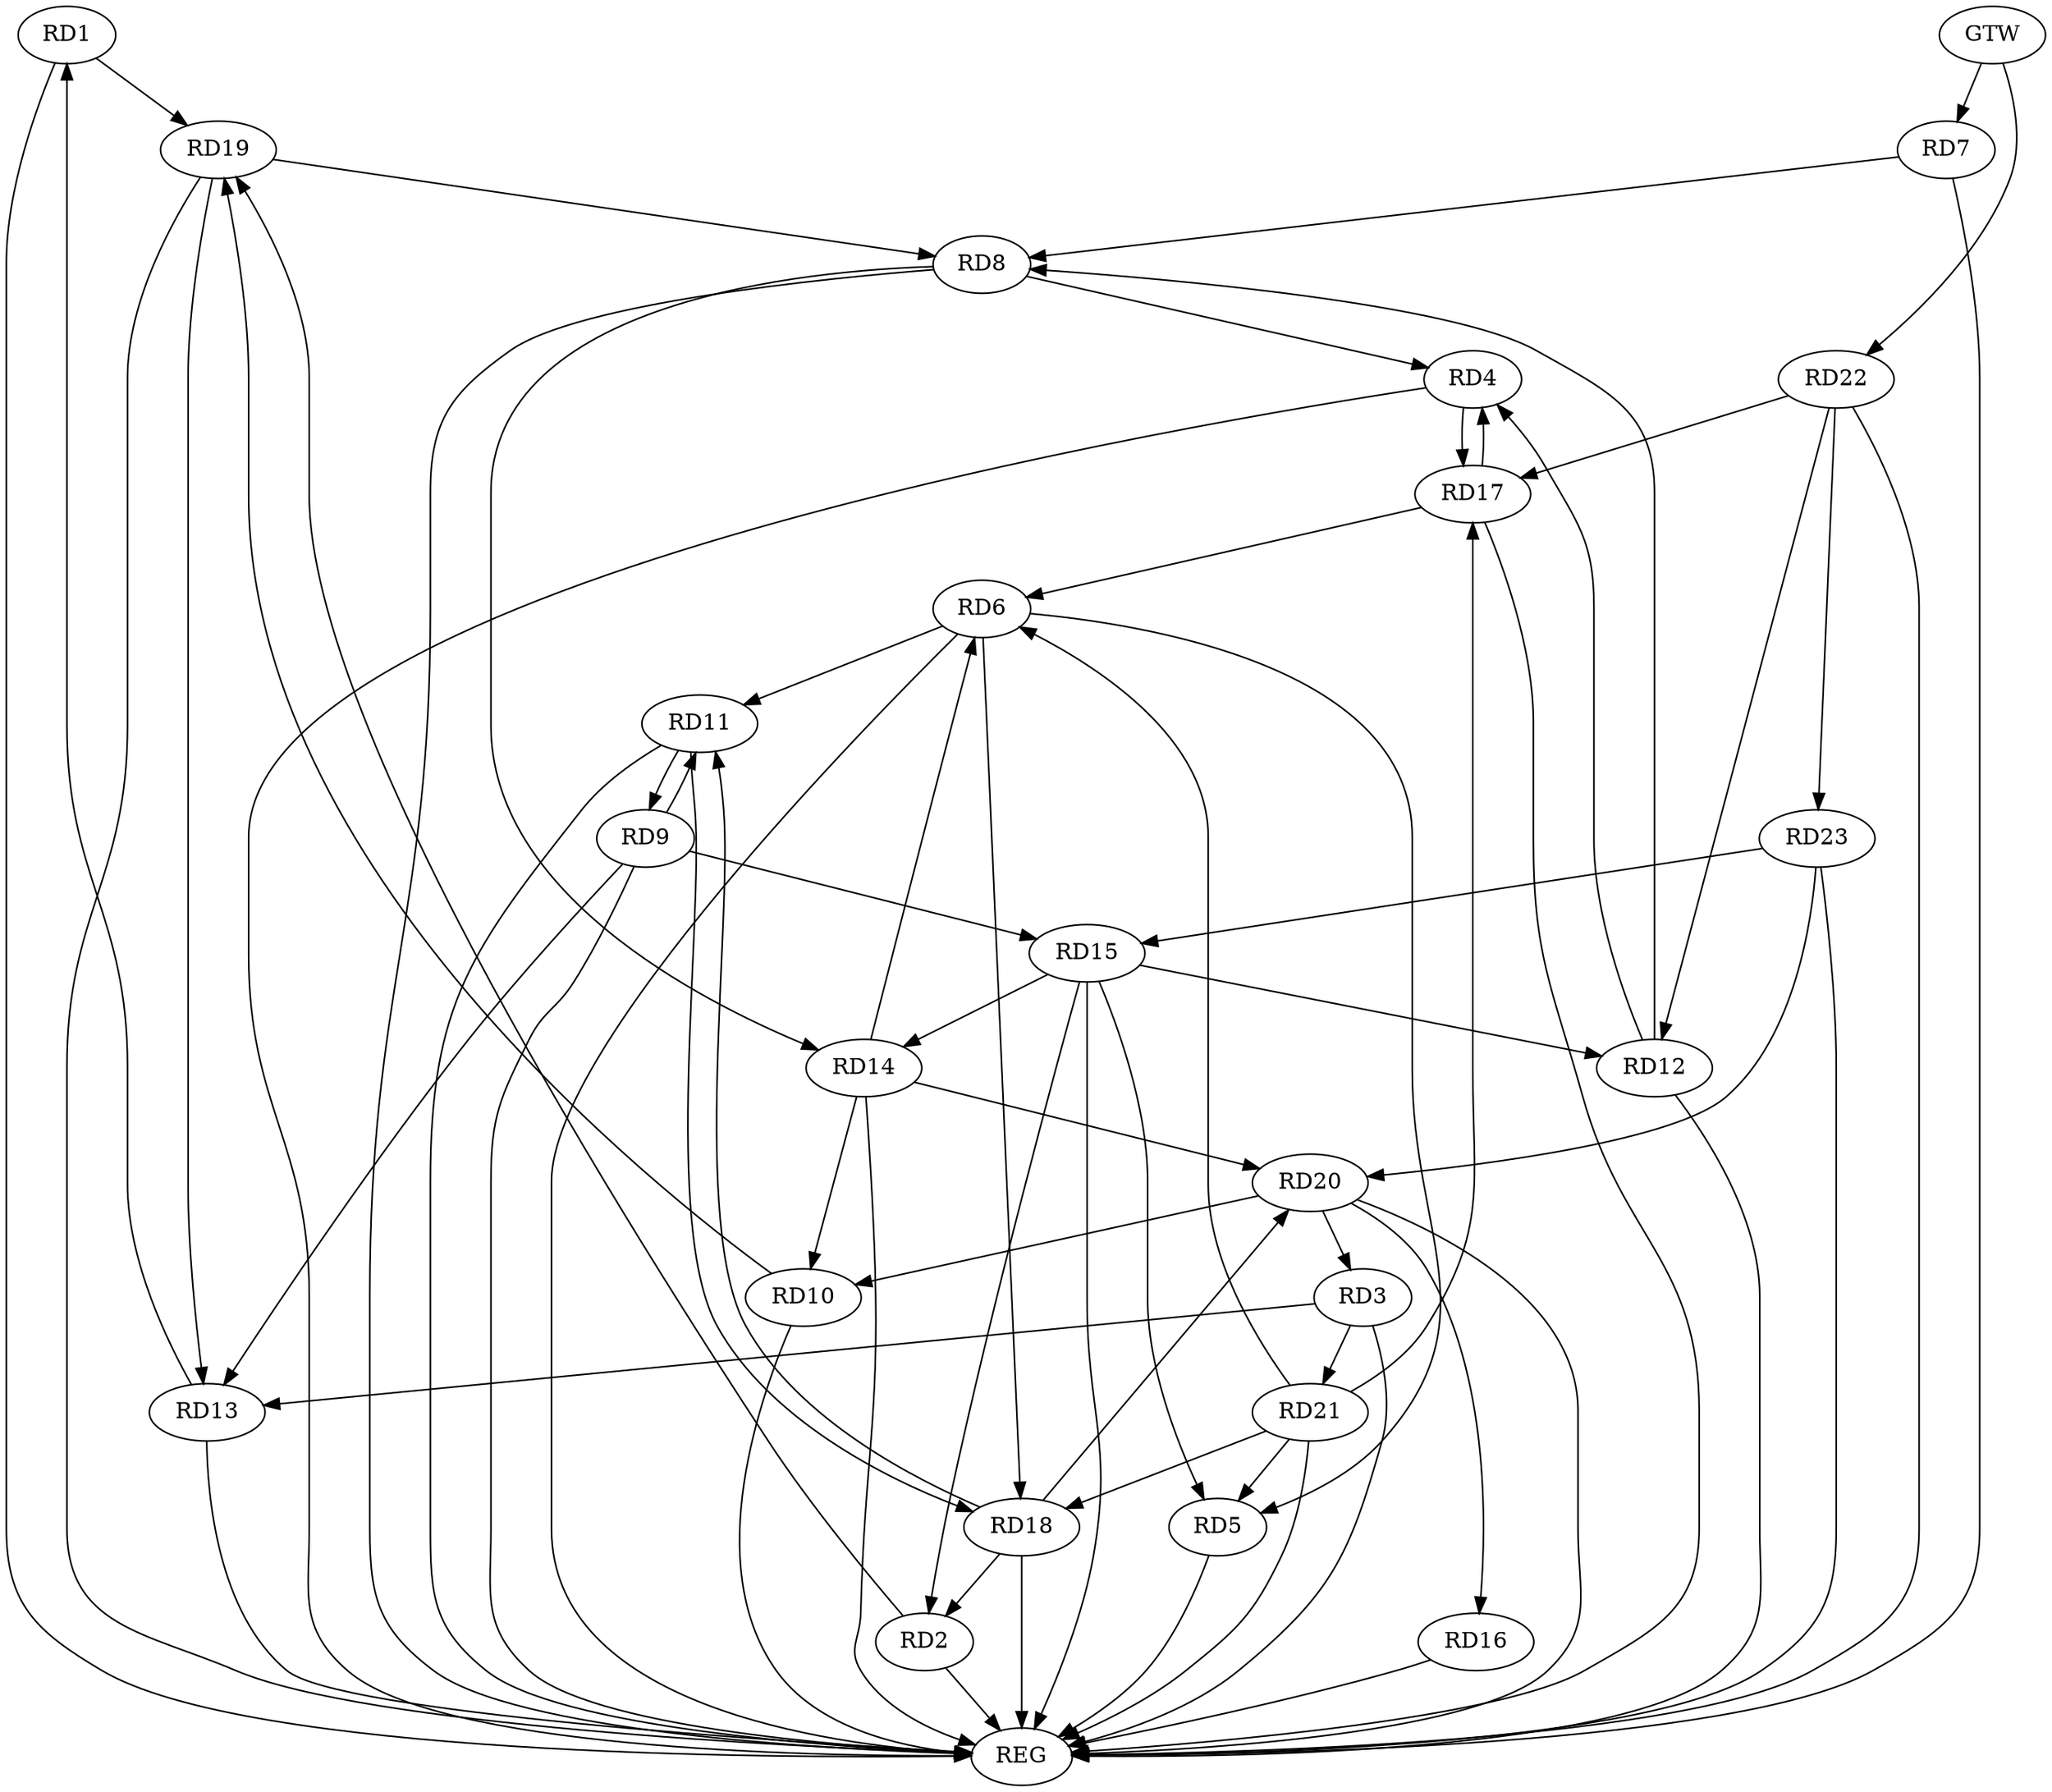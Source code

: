 strict digraph G {
  RD1 [ label="RD1" ];
  RD2 [ label="RD2" ];
  RD3 [ label="RD3" ];
  RD4 [ label="RD4" ];
  RD5 [ label="RD5" ];
  RD6 [ label="RD6" ];
  RD7 [ label="RD7" ];
  RD8 [ label="RD8" ];
  RD9 [ label="RD9" ];
  RD10 [ label="RD10" ];
  RD11 [ label="RD11" ];
  RD12 [ label="RD12" ];
  RD13 [ label="RD13" ];
  RD14 [ label="RD14" ];
  RD15 [ label="RD15" ];
  RD16 [ label="RD16" ];
  RD17 [ label="RD17" ];
  RD18 [ label="RD18" ];
  RD19 [ label="RD19" ];
  RD20 [ label="RD20" ];
  RD21 [ label="RD21" ];
  RD22 [ label="RD22" ];
  RD23 [ label="RD23" ];
  GTW [ label="GTW" ];
  REG [ label="REG" ];
  RD13 -> RD1;
  RD1 -> RD19;
  RD15 -> RD2;
  RD18 -> RD2;
  RD2 -> RD19;
  RD3 -> RD13;
  RD20 -> RD3;
  RD3 -> RD21;
  RD8 -> RD4;
  RD12 -> RD4;
  RD4 -> RD17;
  RD17 -> RD4;
  RD6 -> RD5;
  RD15 -> RD5;
  RD21 -> RD5;
  RD6 -> RD11;
  RD14 -> RD6;
  RD17 -> RD6;
  RD6 -> RD18;
  RD21 -> RD6;
  RD7 -> RD8;
  RD12 -> RD8;
  RD8 -> RD14;
  RD19 -> RD8;
  RD9 -> RD11;
  RD11 -> RD9;
  RD9 -> RD13;
  RD9 -> RD15;
  RD14 -> RD10;
  RD10 -> RD19;
  RD20 -> RD10;
  RD11 -> RD18;
  RD18 -> RD11;
  RD15 -> RD12;
  RD22 -> RD12;
  RD19 -> RD13;
  RD15 -> RD14;
  RD14 -> RD20;
  RD23 -> RD15;
  RD20 -> RD16;
  RD21 -> RD17;
  RD22 -> RD17;
  RD18 -> RD20;
  RD21 -> RD18;
  RD23 -> RD20;
  RD22 -> RD23;
  GTW -> RD7;
  GTW -> RD22;
  RD1 -> REG;
  RD2 -> REG;
  RD3 -> REG;
  RD4 -> REG;
  RD5 -> REG;
  RD6 -> REG;
  RD7 -> REG;
  RD8 -> REG;
  RD9 -> REG;
  RD10 -> REG;
  RD11 -> REG;
  RD12 -> REG;
  RD13 -> REG;
  RD14 -> REG;
  RD15 -> REG;
  RD16 -> REG;
  RD17 -> REG;
  RD18 -> REG;
  RD19 -> REG;
  RD20 -> REG;
  RD21 -> REG;
  RD22 -> REG;
  RD23 -> REG;
}

